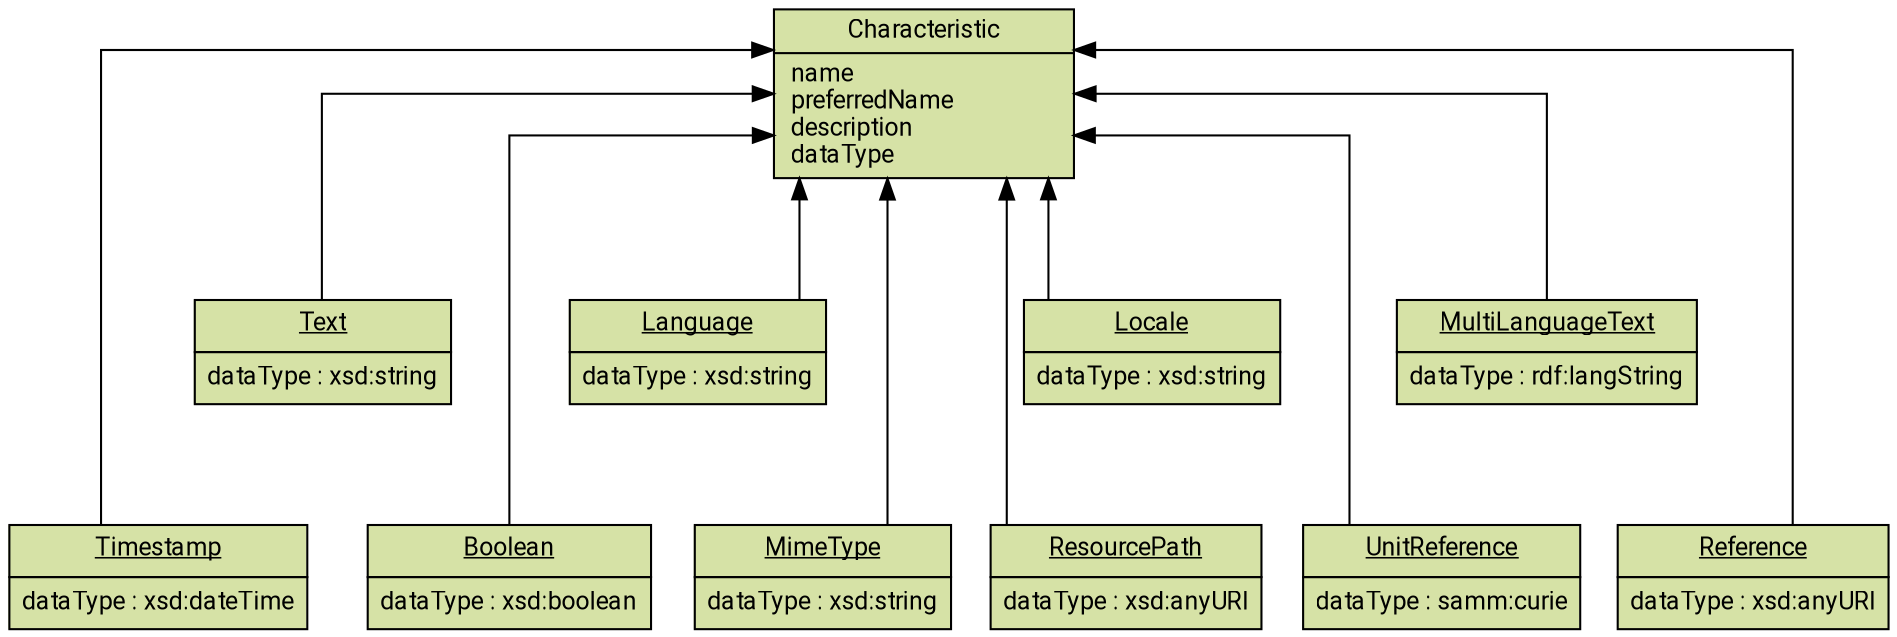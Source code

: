 // Copyright (c) 2023 Robert Bosch Manufacturing Solutions GmbH

// See the AUTHORS file(s) distributed with this work for additional information regarding authorship.

// This Source Code Form is subject to the terms of the Mozilla Public License, v. 2.0.
// If a copy of the MPL was not distributed with this file, You can obtain one at https://mozilla.org/MPL/2.0/
// SPDX-License-Identifier: MPL-2.0

// PRAGMA LAYOUT-ENGINE: dot
digraph characteristics_instances {
  splines=ortho
  rankdir=BT

  node [
    fontname="Roboto Condensed"
    fontsize=12
    style="filled"
    shape="record"
    gradientangle=0
    fillcolor="#e8eef7:#b7c9e3"
    color="#000000"
    fontcolor="#000000"
  ]

  edge [
    fontname="Roboto Condensed"
    fontsize=10
    color="#000000"
    fontcolor="#000000"
  ]

  node [
    width = 2
  ]

  edge [
    arrowhead = empty
  ]

  Characteristic [
    label="{ Characteristic|name\lpreferredName\ldescription\ldataType\l}",
    href="../characteristics.html#characteristic-characteristic",
    fillcolor="#d6e2a6"
  ]

  node [
    shape = plaintext
    width = 0
    height = 0
    margin = 0
    fillcolor="#d6e2a6"
  ]

  edge [
    style = solid
    arrowhead = normal
  ]

  ratio="compress"
  ranksep=0.8

  Timestamp [
    label =
    <<table border="0" cellpadding="5" cellspacing="0" cellborder="1" href="../characteristics.html#timestamp-characteristic">
    <tr>
        <td><u>Timestamp</u></td>
    </tr>
    <tr>
        <td>dataType : xsd:dateTime</td>
    </tr>
    </table>>
  ]

  Text [
    label =
    <<table border="0" cellpadding="5" cellspacing="0" cellborder="1" href="../characteristics.html#text-characteristic">
    <tr>
        <td><u>Text</u></td>
    </tr>
    <tr>
        <td>dataType : xsd:string</td>
    </tr>
    </table>>
  ]

  Boolean [
    label =
    <<table border="0" cellpadding="5" cellspacing="0" cellborder="1" href="../characteristics.html#boolean-characteristic">
    <tr>
        <td><u>Boolean</u></td>
    </tr>
    <tr>
        <td>dataType : xsd:boolean</td>
    </tr>
    </table>>
  ]

  Locale [
    label =
    <<table border="0" cellpadding="5" cellspacing="0" cellborder="1" href="../characteristics.html#locale-characteristic">
    <tr>
        <td><u>Locale</u></td>
    </tr>
    <tr>
        <td>dataType : xsd:string</td>
    </tr>
    </table>>
  ]

  Language [
    label =
    <<table border="0" cellpadding="5" cellspacing="0" cellborder="1" href="../characteristics.html#language-characteristic">
    <tr>
        <td><u>Language</u></td>
    </tr>
    <tr>
        <td>dataType : xsd:string</td>
    </tr>
    </table>>
  ]

  UnitReference [
    label =
    <<table border="0" cellpadding="5" cellspacing="0" cellborder="1" href="../characteristics.html#unit-reference-characteristic">
    <tr>
        <td><u>UnitReference</u></td>
    </tr>
    <tr>
        <td>dataType : samm:curie</td>
    </tr>
    </table>>
  ]

  Reference [
    label =
    <<table border="0" cellpadding="5" cellspacing="0" cellborder="1" href="../characteristics.html#reference-characteristic">
    <tr>
      <td><u>Reference</u></td>
    </tr>
    <tr>
      <td>dataType : xsd:anyURI</td>
    </tr>
    </table>>
  ]

  MultiLanguageText [
    label =
    <<table border="0" cellpadding="5" cellspacing="0" cellborder="1" href="../characteristics.html#multi-language-text-characteristic">
    <tr>
        <td><u>MultiLanguageText</u></td>
    </tr>
    <tr>
        <td>dataType : rdf:langString</td>
    </tr>
    </table>>
  ]

  ResourcePath [
    label =
    <<table border="0" cellpadding="5" cellspacing="0" cellborder="1" href="../characteristics.html#resource-path-characteristic">
    <tr>
        <td><u>ResourcePath</u></td>
    </tr>
    <tr>
        <td>dataType : xsd:anyURI</td>
    </tr>
    </table>>
  ]

  MimeType [
    label =
    <<table border="0" cellpadding="5" cellspacing="0" cellborder="1" href="../characteristics.html#mime-type-characteristic">
    <tr>
        <td><u>MimeType</u></td>
    </tr>
    <tr>
        <td>dataType : xsd:string</td>
    </tr>
    </table>>
  ]

  { rank = same;
    Characteristic
  }

  { rank = same;
    Text;
    MultiLanguageText;
    Locale;
    Language;
  }

  { rank = same;
    Timestamp;
    UnitReference;
    Reference;
    ResourcePath;
    MimeType;
    Boolean;
  }

  Timestamp -> Characteristic
  Text -> Characteristic
  Boolean -> Characteristic
  Locale -> Characteristic
  Language -> Characteristic
  UnitReference -> Characteristic
  Reference -> Characteristic
  MultiLanguageText -> Characteristic
  ResourcePath -> Characteristic
  MimeType -> Characteristic

  Timestamp -> Text [style=invis]
  UnitReference -> MultiLanguageText [style=invis]
  Reference -> MultiLanguageText [style=invis]
  ResourcePath -> Locale[style=invis]
  MimeType -> Language [style=invis]
  Boolean -> Language [style=invis]
}
